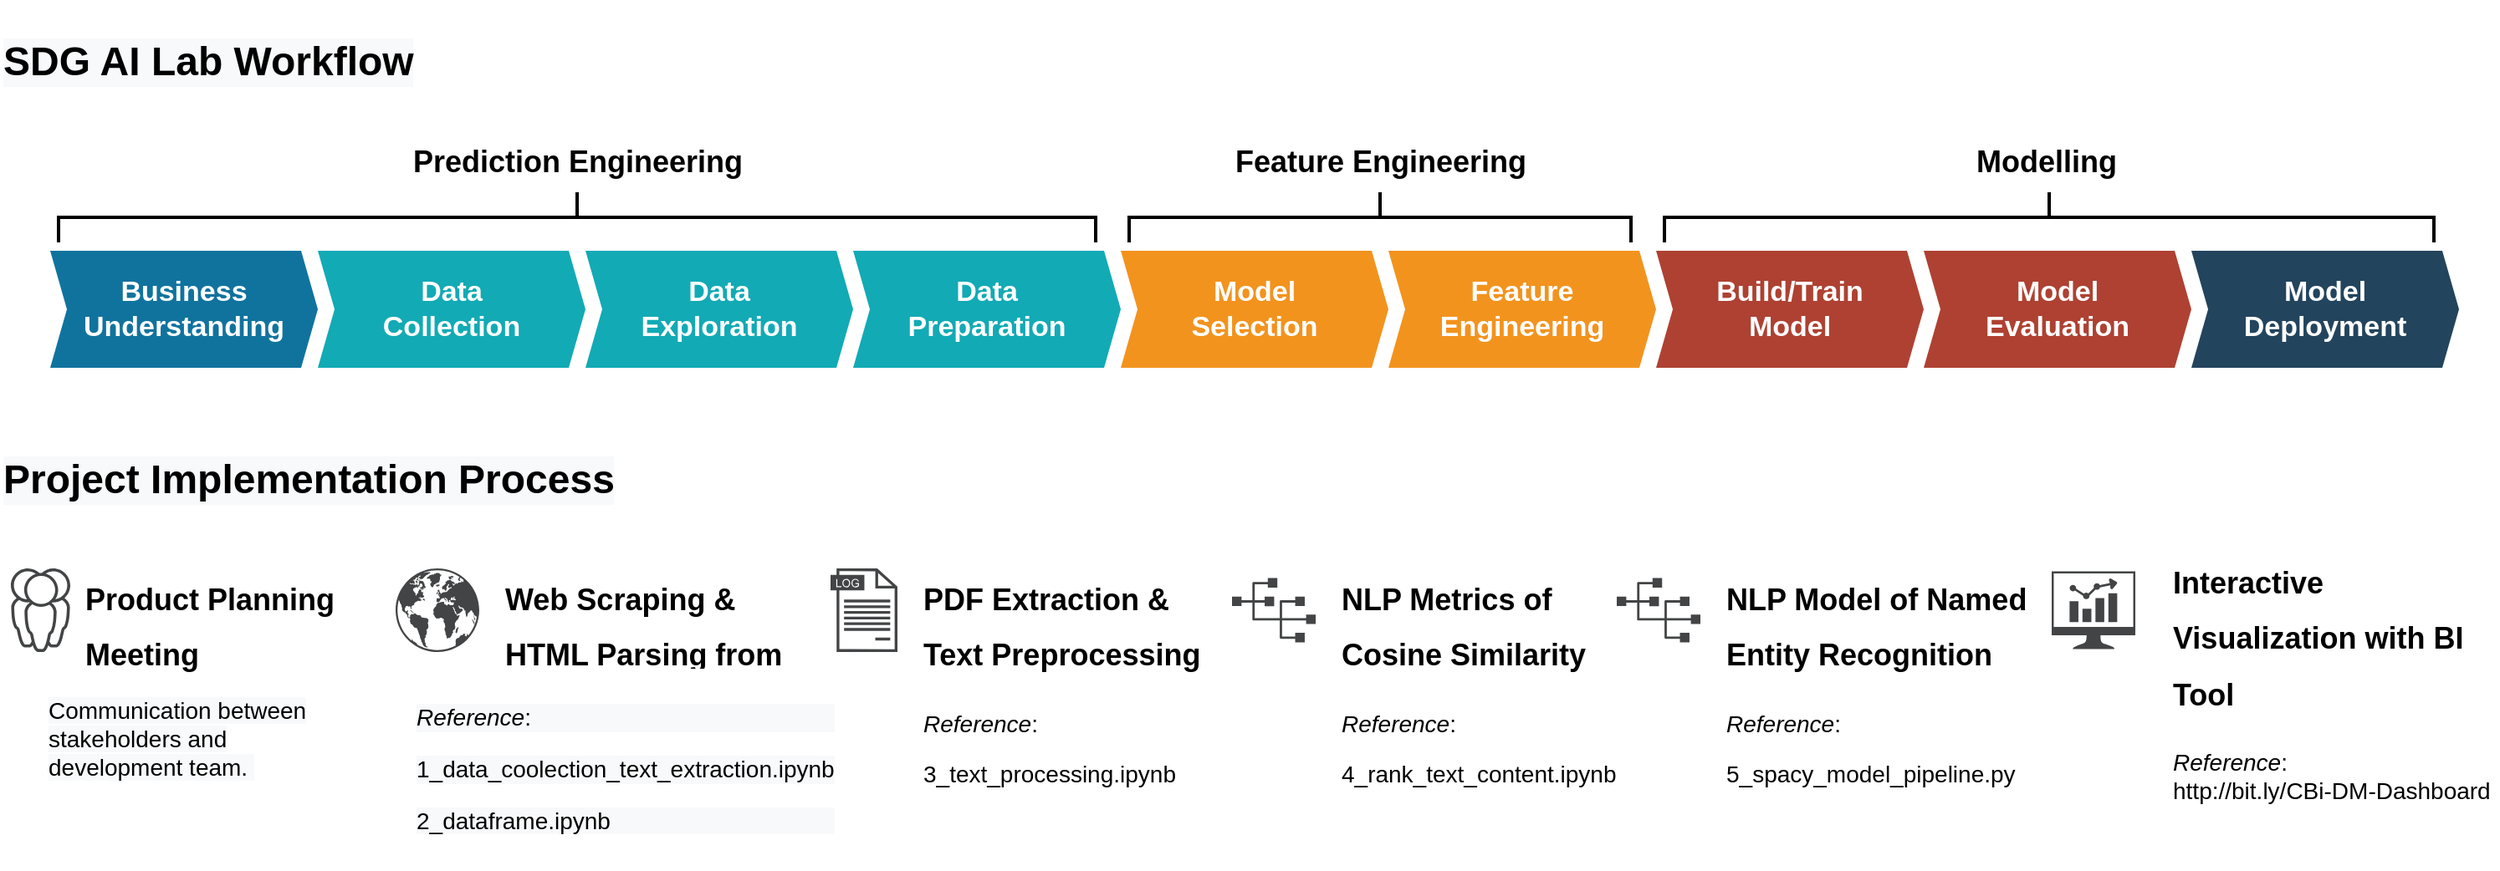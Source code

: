 <mxfile version="15.3.8" type="github">
  <diagram name="Page-1" id="54c02804-9d69-ba3f-8aca-1021b27b8050">
    <mxGraphModel dx="3877" dy="2147" grid="1" gridSize="10" guides="1" tooltips="1" connect="1" arrows="1" fold="1" page="1" pageScale="1" pageWidth="1169" pageHeight="827" background="none" math="0" shadow="0">
      <root>
        <mxCell id="0" />
        <mxCell id="1" parent="0" />
        <mxCell id="7c3a617817c5cf35-11" value="&lt;h1 style=&quot;text-align: left&quot;&gt;&lt;font style=&quot;font-size: 18px&quot;&gt;Product Planning Meeting&lt;/font&gt;&lt;/h1&gt;" style="text;html=1;spacing=5;spacingTop=-20;whiteSpace=wrap;overflow=hidden;strokeWidth=2;fillColor=none;gradientColor=none;fontSize=14;align=center;" parent="1" vertex="1">
          <mxGeometry x="-1023.5" y="270" width="200" height="80" as="geometry" />
        </mxCell>
        <mxCell id="PU6QvB0Lzl-o8I71-tE7-29" value="Business&lt;br&gt;Understanding" style="shape=step;perimeter=stepPerimeter;whiteSpace=wrap;html=1;fixedSize=1;size=10;fillColor=#10739E;strokeColor=none;fontSize=17;fontColor=#FFFFFF;fontStyle=1;align=center;rounded=0;" vertex="1" parent="1">
          <mxGeometry x="-1040" y="90" width="160" height="70" as="geometry" />
        </mxCell>
        <mxCell id="PU6QvB0Lzl-o8I71-tE7-30" value="Model&lt;br&gt;Selection" style="shape=step;perimeter=stepPerimeter;whiteSpace=wrap;html=1;fixedSize=1;size=10;fillColor=#F2931E;strokeColor=none;fontSize=17;fontColor=#FFFFFF;fontStyle=1;align=center;rounded=0;" vertex="1" parent="1">
          <mxGeometry x="-400" y="90" width="160" height="70" as="geometry" />
        </mxCell>
        <mxCell id="PU6QvB0Lzl-o8I71-tE7-31" value="Build/Train&lt;br&gt;Model" style="shape=step;perimeter=stepPerimeter;whiteSpace=wrap;html=1;fixedSize=1;size=10;fillColor=#AE4132;strokeColor=none;fontSize=17;fontColor=#FFFFFF;fontStyle=1;align=center;rounded=0;" vertex="1" parent="1">
          <mxGeometry x="-80" y="90" width="160" height="70" as="geometry" />
        </mxCell>
        <mxCell id="PU6QvB0Lzl-o8I71-tE7-32" value="Model&lt;br&gt;Deployment" style="shape=step;perimeter=stepPerimeter;whiteSpace=wrap;html=1;fixedSize=1;size=10;fillColor=#23445D;strokeColor=none;fontSize=17;fontColor=#FFFFFF;fontStyle=1;align=center;rounded=0;" vertex="1" parent="1">
          <mxGeometry x="240" y="90" width="160" height="70" as="geometry" />
        </mxCell>
        <mxCell id="PU6QvB0Lzl-o8I71-tE7-33" value="Data&lt;br&gt;Collection" style="shape=step;perimeter=stepPerimeter;whiteSpace=wrap;html=1;fixedSize=1;size=10;fillColor=#12AAB5;strokeColor=none;fontSize=17;fontColor=#FFFFFF;fontStyle=1;align=center;rounded=0;" vertex="1" parent="1">
          <mxGeometry x="-880" y="90" width="160" height="70" as="geometry" />
        </mxCell>
        <mxCell id="PU6QvB0Lzl-o8I71-tE7-49" value="Data&lt;br&gt;Exploration" style="shape=step;perimeter=stepPerimeter;whiteSpace=wrap;html=1;fixedSize=1;size=10;fillColor=#12AAB5;strokeColor=none;fontSize=17;fontColor=#FFFFFF;fontStyle=1;align=center;rounded=0;" vertex="1" parent="1">
          <mxGeometry x="-720" y="90" width="160" height="70" as="geometry" />
        </mxCell>
        <mxCell id="PU6QvB0Lzl-o8I71-tE7-50" value="Data&lt;br&gt;Preparation" style="shape=step;perimeter=stepPerimeter;whiteSpace=wrap;html=1;fixedSize=1;size=10;fillColor=#12AAB5;strokeColor=none;fontSize=17;fontColor=#FFFFFF;fontStyle=1;align=center;rounded=0;" vertex="1" parent="1">
          <mxGeometry x="-560" y="90" width="160" height="70" as="geometry" />
        </mxCell>
        <mxCell id="PU6QvB0Lzl-o8I71-tE7-51" value="Feature&lt;br&gt;Engineering" style="shape=step;perimeter=stepPerimeter;whiteSpace=wrap;html=1;fixedSize=1;size=10;fillColor=#F2931E;strokeColor=none;fontSize=17;fontColor=#FFFFFF;fontStyle=1;align=center;rounded=0;" vertex="1" parent="1">
          <mxGeometry x="-240" y="90" width="160" height="70" as="geometry" />
        </mxCell>
        <mxCell id="PU6QvB0Lzl-o8I71-tE7-52" value="Model&lt;br&gt;Evaluation" style="shape=step;perimeter=stepPerimeter;whiteSpace=wrap;html=1;fixedSize=1;size=10;fillColor=#AE4132;strokeColor=none;fontSize=17;fontColor=#FFFFFF;fontStyle=1;align=center;rounded=0;" vertex="1" parent="1">
          <mxGeometry x="80" y="90" width="160" height="70" as="geometry" />
        </mxCell>
        <mxCell id="PU6QvB0Lzl-o8I71-tE7-53" value="" style="strokeWidth=2;html=1;shape=mxgraph.flowchart.annotation_2;align=left;labelPosition=right;pointerEvents=1;rotation=90;" vertex="1" parent="1">
          <mxGeometry x="-740" y="-240" width="30" height="620" as="geometry" />
        </mxCell>
        <mxCell id="PU6QvB0Lzl-o8I71-tE7-54" value="" style="strokeWidth=2;html=1;shape=mxgraph.flowchart.annotation_2;align=left;labelPosition=right;pointerEvents=1;rotation=90;" vertex="1" parent="1">
          <mxGeometry x="-260" y="-80" width="30" height="300" as="geometry" />
        </mxCell>
        <mxCell id="PU6QvB0Lzl-o8I71-tE7-55" value="" style="strokeWidth=2;html=1;shape=mxgraph.flowchart.annotation_2;align=left;labelPosition=right;pointerEvents=1;rotation=90;" vertex="1" parent="1">
          <mxGeometry x="140" y="-160" width="30" height="460" as="geometry" />
        </mxCell>
        <mxCell id="PU6QvB0Lzl-o8I71-tE7-56" value="&lt;font style=&quot;font-size: 18px&quot;&gt;Prediction Engineering&lt;/font&gt;" style="text;strokeColor=none;fillColor=none;html=1;fontSize=24;fontStyle=1;verticalAlign=middle;align=center;" vertex="1" parent="1">
          <mxGeometry x="-775" y="20" width="100" height="30" as="geometry" />
        </mxCell>
        <mxCell id="PU6QvB0Lzl-o8I71-tE7-58" value="&lt;font style=&quot;font-size: 18px&quot;&gt;Feature Engineering&lt;/font&gt;" style="text;strokeColor=none;fillColor=none;html=1;fontSize=24;fontStyle=1;verticalAlign=middle;align=center;" vertex="1" parent="1">
          <mxGeometry x="-295" y="20" width="100" height="30" as="geometry" />
        </mxCell>
        <mxCell id="PU6QvB0Lzl-o8I71-tE7-59" value="&lt;font style=&quot;font-size: 18px&quot;&gt;Modelling&lt;/font&gt;" style="text;strokeColor=none;fillColor=none;html=1;fontSize=24;fontStyle=1;verticalAlign=middle;align=center;" vertex="1" parent="1">
          <mxGeometry x="103" y="20" width="100" height="30" as="geometry" />
        </mxCell>
        <mxCell id="PU6QvB0Lzl-o8I71-tE7-61" value="" style="sketch=0;pointerEvents=1;shadow=0;dashed=0;html=1;strokeColor=none;fillColor=#434445;aspect=fixed;labelPosition=center;verticalLabelPosition=bottom;verticalAlign=top;align=center;outlineConnect=0;shape=mxgraph.vvd.user_group;" vertex="1" parent="1">
          <mxGeometry x="-1063.5" y="280" width="35.5" height="50" as="geometry" />
        </mxCell>
        <mxCell id="PU6QvB0Lzl-o8I71-tE7-63" value="" style="sketch=0;pointerEvents=1;shadow=0;dashed=0;html=1;strokeColor=none;fillColor=#434445;aspect=fixed;labelPosition=center;verticalLabelPosition=bottom;verticalAlign=top;align=center;outlineConnect=0;shape=mxgraph.vvd.networking;" vertex="1" parent="1">
          <mxGeometry x="-833.5" y="280" width="50" height="50" as="geometry" />
        </mxCell>
        <mxCell id="PU6QvB0Lzl-o8I71-tE7-64" value="&lt;h1 style=&quot;color: rgb(0 , 0 , 0) ; font-family: &amp;#34;helvetica&amp;#34; ; font-style: normal ; letter-spacing: normal ; text-align: center ; text-indent: 0px ; text-transform: none ; word-spacing: 0px ; background-color: rgb(248 , 249 , 250)&quot;&gt;&lt;font style=&quot;font-size: 24px&quot;&gt;SDG AI Lab Workflow&lt;/font&gt;&lt;/h1&gt;" style="text;whiteSpace=wrap;html=1;" vertex="1" parent="1">
          <mxGeometry x="-1070" y="-60" width="320" height="60" as="geometry" />
        </mxCell>
        <mxCell id="PU6QvB0Lzl-o8I71-tE7-65" value="&lt;h1 style=&quot;color: rgb(0 , 0 , 0) ; font-family: &amp;#34;helvetica&amp;#34; ; font-style: normal ; letter-spacing: normal ; text-align: center ; text-indent: 0px ; text-transform: none ; word-spacing: 0px ; background-color: rgb(248 , 249 , 250)&quot;&gt;Project Implementation Process&lt;/h1&gt;" style="text;whiteSpace=wrap;html=1;" vertex="1" parent="1">
          <mxGeometry x="-1070" y="190" width="370" height="60" as="geometry" />
        </mxCell>
        <mxCell id="PU6QvB0Lzl-o8I71-tE7-66" value="&lt;h1&gt;&lt;font style=&quot;font-size: 18px&quot;&gt;Web Scraping &amp;amp; HTML Parsing from UNGC&lt;/font&gt;&lt;/h1&gt;" style="text;html=1;spacing=5;spacingTop=-20;whiteSpace=wrap;overflow=hidden;strokeWidth=2;fillColor=none;gradientColor=none;fontSize=14;align=left;" vertex="1" parent="1">
          <mxGeometry x="-773.5" y="270" width="180" height="70" as="geometry" />
        </mxCell>
        <mxCell id="PU6QvB0Lzl-o8I71-tE7-68" value="" style="sketch=0;pointerEvents=1;shadow=0;dashed=0;html=1;strokeColor=none;fillColor=#434445;aspect=fixed;labelPosition=center;verticalLabelPosition=bottom;verticalAlign=top;align=center;outlineConnect=0;shape=mxgraph.vvd.log_files;" vertex="1" parent="1">
          <mxGeometry x="-573.5" y="280" width="40" height="50" as="geometry" />
        </mxCell>
        <mxCell id="PU6QvB0Lzl-o8I71-tE7-69" value="&lt;h1&gt;&lt;font style=&quot;font-size: 18px&quot;&gt;PDF Extraction &amp;amp; &lt;br&gt;Text Preprocessing&lt;/font&gt;&lt;/h1&gt;&lt;p&gt;&lt;i&gt;Reference&lt;/i&gt;&lt;span&gt;:&lt;/span&gt;&lt;br&gt;&lt;/p&gt;&lt;p&gt;3_text_processing.ipynb&lt;/p&gt;&lt;p&gt;&lt;br&gt;&lt;/p&gt;" style="text;html=1;spacing=5;spacingTop=-20;whiteSpace=wrap;overflow=hidden;strokeWidth=2;fillColor=none;gradientColor=none;fontSize=14;align=left;" vertex="1" parent="1">
          <mxGeometry x="-523.5" y="270" width="180" height="190" as="geometry" />
        </mxCell>
        <mxCell id="PU6QvB0Lzl-o8I71-tE7-71" value="&lt;h1&gt;&lt;span style=&quot;font-size: 18px&quot;&gt;NLP Model of Named Entity Recognition&amp;nbsp;&lt;/span&gt;&lt;/h1&gt;&lt;p&gt;&lt;i&gt;Reference&lt;/i&gt;:&lt;/p&gt;&lt;p&gt;5_spacy_model_pipeline.py&lt;/p&gt;&lt;p&gt;&lt;br&gt;&lt;/p&gt;" style="text;html=1;spacing=5;spacingTop=-20;whiteSpace=wrap;overflow=hidden;strokeWidth=2;fillColor=none;gradientColor=none;fontSize=14;align=left;" vertex="1" parent="1">
          <mxGeometry x="-43.5" y="270" width="200" height="190" as="geometry" />
        </mxCell>
        <mxCell id="PU6QvB0Lzl-o8I71-tE7-72" value="&lt;h1&gt;&lt;span style=&quot;font-size: 18px&quot;&gt;NLP Metrics of &lt;br&gt;Cosine Similarity&amp;nbsp;&lt;/span&gt;&lt;/h1&gt;&lt;p&gt;&lt;i&gt;Reference&lt;/i&gt;:&lt;/p&gt;&lt;p&gt;4_rank_text_content.ipynb&lt;/p&gt;&lt;p&gt;&lt;br&gt;&lt;/p&gt;" style="text;html=1;spacing=5;spacingTop=-20;whiteSpace=wrap;overflow=hidden;strokeWidth=2;fillColor=none;gradientColor=none;fontSize=14;align=left;" vertex="1" parent="1">
          <mxGeometry x="-273.5" y="270" width="200" height="190" as="geometry" />
        </mxCell>
        <mxCell id="PU6QvB0Lzl-o8I71-tE7-73" value="" style="sketch=0;pointerEvents=1;shadow=0;dashed=0;html=1;strokeColor=none;fillColor=#434445;aspect=fixed;labelPosition=center;verticalLabelPosition=bottom;verticalAlign=top;align=center;outlineConnect=0;shape=mxgraph.vvd.nsx;" vertex="1" parent="1">
          <mxGeometry x="-333.5" y="285.75" width="50" height="38.5" as="geometry" />
        </mxCell>
        <mxCell id="PU6QvB0Lzl-o8I71-tE7-74" value="" style="sketch=0;pointerEvents=1;shadow=0;dashed=0;html=1;strokeColor=none;fillColor=#434445;aspect=fixed;labelPosition=center;verticalLabelPosition=bottom;verticalAlign=top;align=center;outlineConnect=0;shape=mxgraph.vvd.nsx;" vertex="1" parent="1">
          <mxGeometry x="-103.5" y="285.75" width="50" height="38.5" as="geometry" />
        </mxCell>
        <mxCell id="PU6QvB0Lzl-o8I71-tE7-75" value="&lt;span style=&quot;color: rgb(0, 0, 0); font-family: helvetica; font-size: 14px; font-style: normal; font-weight: 400; letter-spacing: normal; text-align: left; text-indent: 0px; text-transform: none; word-spacing: 0px; background-color: rgb(248, 249, 250); display: inline; float: none;&quot;&gt;Communication between stakeholders and development team.&amp;nbsp;&lt;/span&gt;" style="text;whiteSpace=wrap;html=1;" vertex="1" parent="1">
          <mxGeometry x="-1043.5" y="350" width="180" height="60" as="geometry" />
        </mxCell>
        <mxCell id="PU6QvB0Lzl-o8I71-tE7-76" value="&lt;p style=&quot;color: rgb(0 , 0 , 0) ; font-family: &amp;#34;helvetica&amp;#34; ; font-size: 14px ; font-style: normal ; font-weight: 400 ; letter-spacing: normal ; text-align: left ; text-indent: 0px ; text-transform: none ; word-spacing: 0px ; background-color: rgb(248 , 249 , 250)&quot;&gt;&lt;i&gt;Reference&lt;/i&gt;:&lt;br&gt;&lt;/p&gt;&lt;p style=&quot;color: rgb(0 , 0 , 0) ; font-family: &amp;#34;helvetica&amp;#34; ; font-size: 14px ; font-style: normal ; font-weight: 400 ; letter-spacing: normal ; text-align: left ; text-indent: 0px ; text-transform: none ; word-spacing: 0px ; background-color: rgb(248 , 249 , 250)&quot;&gt;1_data_coolection_text_extraction.ipynb&lt;/p&gt;&lt;p style=&quot;color: rgb(0 , 0 , 0) ; font-family: &amp;#34;helvetica&amp;#34; ; font-size: 14px ; font-style: normal ; font-weight: 400 ; letter-spacing: normal ; text-align: left ; text-indent: 0px ; text-transform: none ; word-spacing: 0px ; background-color: rgb(248 , 249 , 250)&quot;&gt;2_dataframe.ipynb&lt;/p&gt;" style="text;whiteSpace=wrap;html=1;" vertex="1" parent="1">
          <mxGeometry x="-823.5" y="340" width="200" height="110" as="geometry" />
        </mxCell>
        <mxCell id="PU6QvB0Lzl-o8I71-tE7-77" value="" style="sketch=0;pointerEvents=1;shadow=0;dashed=0;html=1;strokeColor=none;fillColor=#434445;aspect=fixed;labelPosition=center;verticalLabelPosition=bottom;verticalAlign=top;align=center;outlineConnect=0;shape=mxgraph.vvd.nsx_dashboard;" vertex="1" parent="1">
          <mxGeometry x="156.5" y="281.75" width="50" height="46.5" as="geometry" />
        </mxCell>
        <mxCell id="PU6QvB0Lzl-o8I71-tE7-78" value="&lt;h1&gt;&lt;span style=&quot;font-size: 18px&quot;&gt;Interactive Visualization with BI Tool&lt;/span&gt;&lt;/h1&gt;&lt;div&gt;&lt;font style=&quot;font-size: 14px&quot;&gt;&lt;i&gt;Reference&lt;/i&gt;:&lt;/font&gt;&lt;/div&gt;&lt;div&gt;&lt;font style=&quot;font-size: 14px&quot;&gt;http://bit.ly/CBi-DM-Dashboard&lt;/font&gt;&lt;br&gt;&lt;/div&gt;" style="text;html=1;spacing=5;spacingTop=-20;whiteSpace=wrap;overflow=hidden;strokeWidth=2;fillColor=none;gradientColor=none;fontSize=14;align=left;" vertex="1" parent="1">
          <mxGeometry x="223.5" y="260" width="200" height="190" as="geometry" />
        </mxCell>
      </root>
    </mxGraphModel>
  </diagram>
</mxfile>
